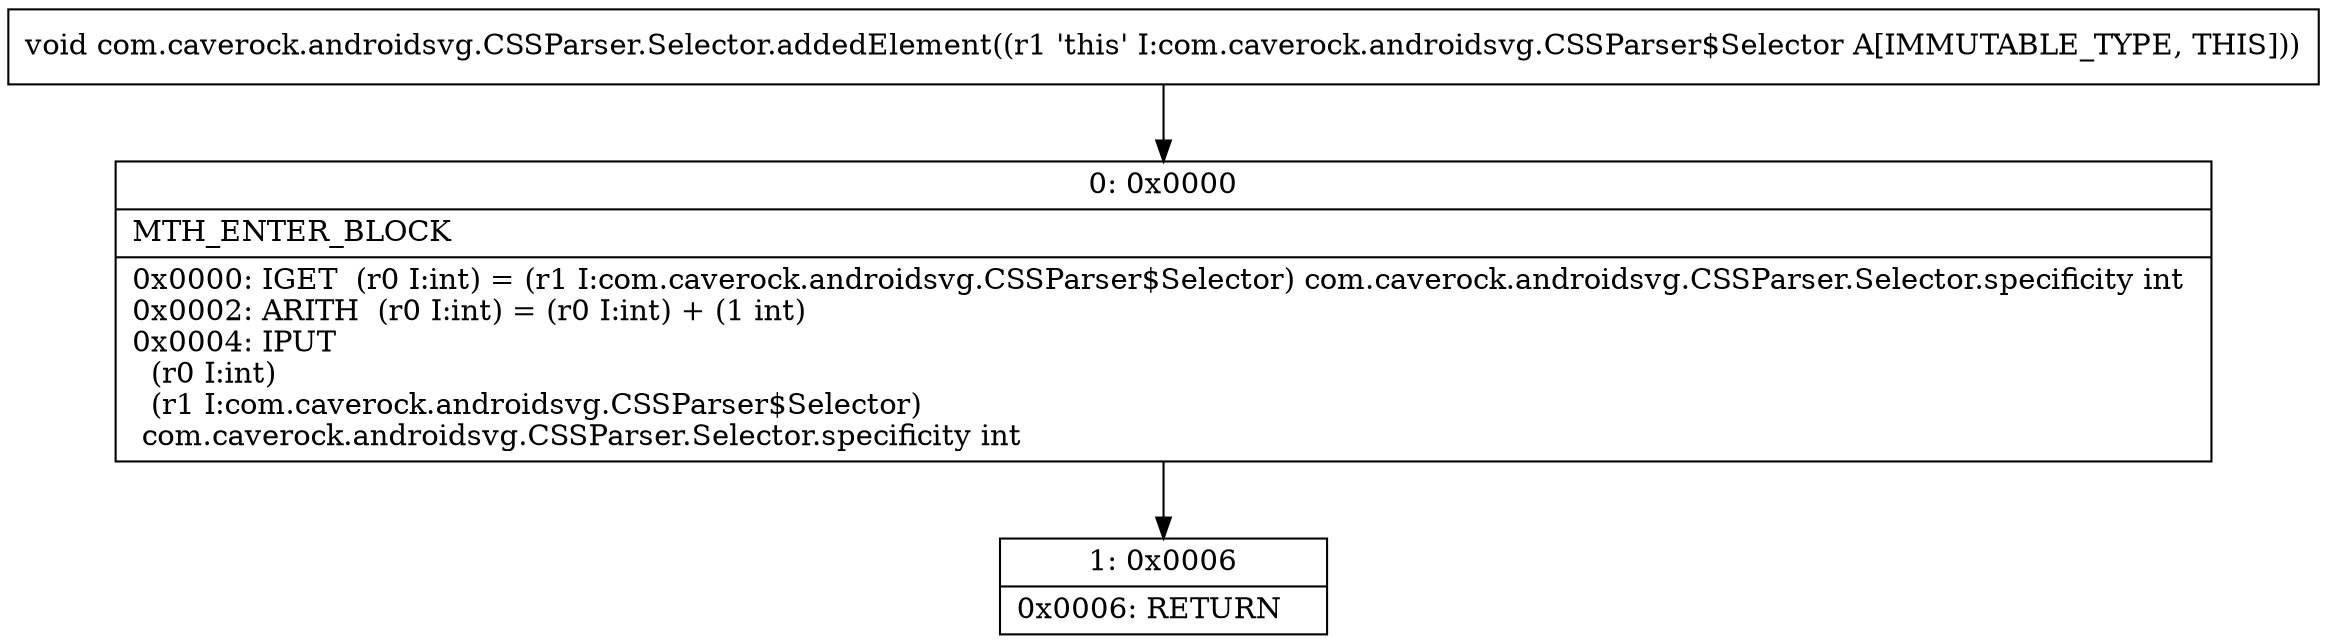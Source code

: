 digraph "CFG forcom.caverock.androidsvg.CSSParser.Selector.addedElement()V" {
Node_0 [shape=record,label="{0\:\ 0x0000|MTH_ENTER_BLOCK\l|0x0000: IGET  (r0 I:int) = (r1 I:com.caverock.androidsvg.CSSParser$Selector) com.caverock.androidsvg.CSSParser.Selector.specificity int \l0x0002: ARITH  (r0 I:int) = (r0 I:int) + (1 int) \l0x0004: IPUT  \l  (r0 I:int)\l  (r1 I:com.caverock.androidsvg.CSSParser$Selector)\l com.caverock.androidsvg.CSSParser.Selector.specificity int \l}"];
Node_1 [shape=record,label="{1\:\ 0x0006|0x0006: RETURN   \l}"];
MethodNode[shape=record,label="{void com.caverock.androidsvg.CSSParser.Selector.addedElement((r1 'this' I:com.caverock.androidsvg.CSSParser$Selector A[IMMUTABLE_TYPE, THIS])) }"];
MethodNode -> Node_0;
Node_0 -> Node_1;
}

